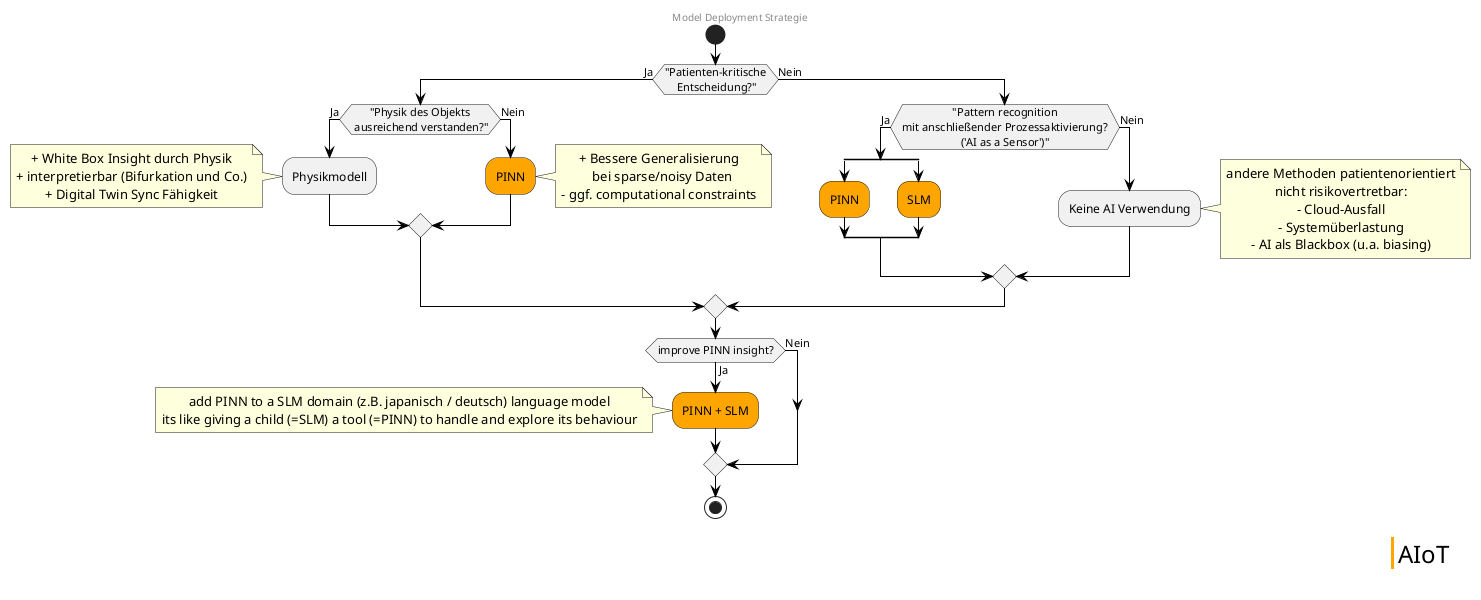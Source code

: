 @startuml ModelDeploymentStrategy
' ──────────────────────  visual settings  ──────────────────────
skinparam defaultTextAlignment center
skinparam node {
  BackgroundColor White
  BorderColor Black
}
skinparam arrow {
  Color Black
}

header
Model Deployment Strategie
endheader

' ──────────────────────  decision flow  ────────────────────────
start

if ("Patienten-kritische\n Entscheidung?") then (Ja)
  if ("Physik des Objekts\n ausreichend verstanden?") then (Ja)
    :Physikmodell;
    note left
      + White Box Insight durch Physik
      + interpretierbar (Bifurkation und Co.)
      + Digital Twin Sync Fähigkeit
    end note
  else (Nein)
    #orange:PINN;
    note right
      + Bessere Generalisierung
        bei sparse/noisy Daten
      - ggf. computational constraints
    end note
  endif
else (Nein)
  if ("Pattern recognition\nmit anschließender Prozessaktivierung?\n('AI as a Sensor')") then (Ja)
    split
      #orange:PINN;
    split again
      #orange:SLM;
    end split
  else (Nein)
    :Keine AI Verwendung;
    note right
       andere Methoden patientenorientiert
       nicht risikovertretbar:
       - Cloud-Ausfall
       - Systemüberlastung
       - AI als Blackbox (u.a. biasing)
    end note
  endif
endif

if (improve PINN insight?) then (Ja)
  #orange:PINN + SLM;
  note left
    add PINN to a SLM domain (z.B. japanisch / deutsch) language model
    its like giving a child (=SLM) a tool (=PINN) to handle and explore its behaviour
  end note
else (Nein)
endif

stop

skinparam LegendBackgroundColor #FFFFFF
skinparam LegendBorderColor #FFFFFF

legend right
  <#FFFFFF,#FFFFFF>|<#orange>| <size:24>AIoT</size> |
endlegend

@enduml
